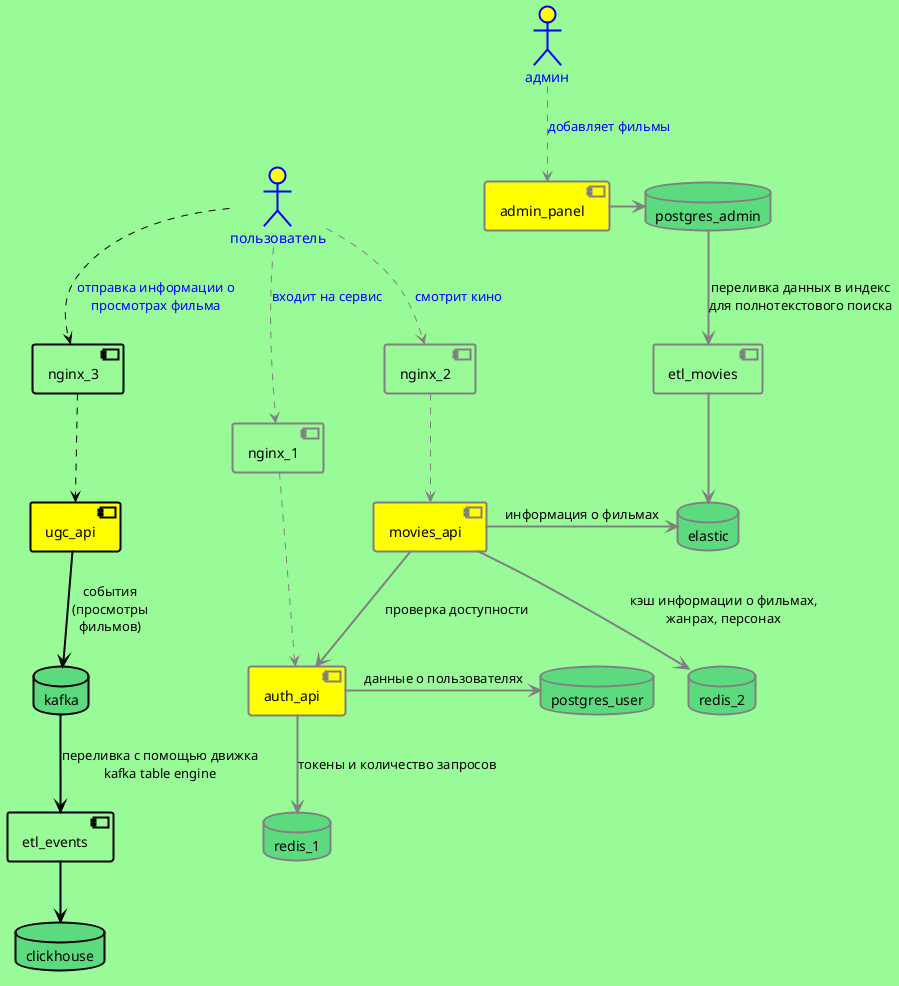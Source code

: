 @startuml
skinparam maxMessageSize 200
skinparam sequence {
ActorFontColor Blue
ActorFontSize 14
}

<style>
componentDiagram {
BackGroundColor palegreen
LineThickness 2
LineColor grey
}
</style>

actor пользователь as user  #yellow;line:blue;line.bold;text:blue
actor админ as admin  #yellow;line:blue;line.bold;text:blue

component "admin_panel" as admin_panel #yellow
component "etl_movies" as etl_movies
component "movies_api" as movies_api #yellow
component "auth_api" as auth_api #yellow

component "nginx_3" as nginx_3 #palegreen;line:black;
component "nginx_1" as nginx_1
component "nginx_2" as nginx_2

database postgres_user #5cdb7e
database postgres_admin #5cdb7e
database redis_1 #5cdb7e
database redis_2 #5cdb7e
database elastic #5cdb7e

component "ugc_api" as ugc_api #yellow;line:black;
database kafka #5cdb7e;line:black;
database clickhouse #5cdb7e;line:black;
component "etl_events" as etl_events #palegreen;line:black;

nginx_3 ..[#black]> ugc_api
ugc_api --[#black]> kafka: события\n(просмотры\nфильмов)
kafka --[#black]> etl_events: переливка с помощью движка kafka table engine
etl_events --[#black]> clickhouse

user ..[#black]> nginx_3: <font color=blue>отправка информации о просмотрах фильма</font>
user ..> nginx_1: <font color=blue>входит на сервис</font> 
user ..> nginx_2: <font color=blue>смотрит кино</font>

nginx_1 ..> auth_api
nginx_2 ..> movies_api
etl_movies --> elastic

auth_api -> postgres_user: данные о пользователях
auth_api --> redis_1: токены и количество запросов

movies_api -> elastic: информация о фильмах
movies_api --> redis_2: кэш информации о фильмах, жанрах, персонах

movies_api --> auth_api: проверка доступности

admin ..> admin_panel : <font color=blue>добавляет фильмы</font>
admin_panel -> postgres_admin
postgres_admin --> etl_movies: переливка данных в индекс для полнотекстового поиска

@enduml